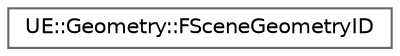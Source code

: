 digraph "Graphical Class Hierarchy"
{
 // INTERACTIVE_SVG=YES
 // LATEX_PDF_SIZE
  bgcolor="transparent";
  edge [fontname=Helvetica,fontsize=10,labelfontname=Helvetica,labelfontsize=10];
  node [fontname=Helvetica,fontsize=10,shape=box,height=0.2,width=0.4];
  rankdir="LR";
  Node0 [id="Node000000",label="UE::Geometry::FSceneGeometryID",height=0.2,width=0.4,color="grey40", fillcolor="white", style="filled",URL="$d3/d43/structUE_1_1Geometry_1_1FSceneGeometryID.html",tooltip=" "];
}

